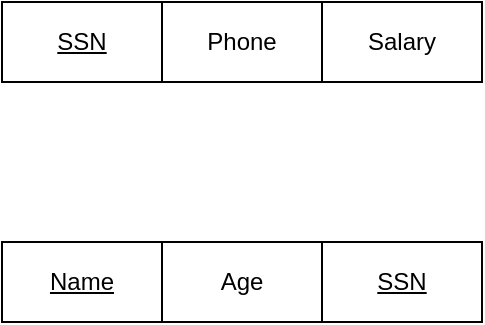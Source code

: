 <mxfile version="22.1.21" type="github">
  <diagram name="Page-1" id="c2zMVEOOuRRbfxHh7mJ0">
    <mxGraphModel dx="777" dy="525" grid="1" gridSize="10" guides="1" tooltips="1" connect="1" arrows="1" fold="1" page="1" pageScale="1" pageWidth="850" pageHeight="1100" math="0" shadow="0">
      <root>
        <mxCell id="0" />
        <mxCell id="1" parent="0" />
        <mxCell id="kao-zXj3PlyLM3gI6-AQ-2" value="SSN" style="rounded=0;whiteSpace=wrap;html=1;fontStyle=4" vertex="1" parent="1">
          <mxGeometry x="160" y="120" width="80" height="40" as="geometry" />
        </mxCell>
        <mxCell id="kao-zXj3PlyLM3gI6-AQ-3" value="Phone" style="rounded=0;whiteSpace=wrap;html=1;" vertex="1" parent="1">
          <mxGeometry x="240" y="120" width="80" height="40" as="geometry" />
        </mxCell>
        <mxCell id="kao-zXj3PlyLM3gI6-AQ-4" value="Salary" style="rounded=0;whiteSpace=wrap;html=1;" vertex="1" parent="1">
          <mxGeometry x="320" y="120" width="80" height="40" as="geometry" />
        </mxCell>
        <mxCell id="kao-zXj3PlyLM3gI6-AQ-7" value="Name" style="rounded=0;whiteSpace=wrap;html=1;fontStyle=4" vertex="1" parent="1">
          <mxGeometry x="160" y="240" width="80" height="40" as="geometry" />
        </mxCell>
        <mxCell id="kao-zXj3PlyLM3gI6-AQ-8" value="Age" style="rounded=0;whiteSpace=wrap;html=1;" vertex="1" parent="1">
          <mxGeometry x="240" y="240" width="80" height="40" as="geometry" />
        </mxCell>
        <mxCell id="kao-zXj3PlyLM3gI6-AQ-9" value="SSN" style="rounded=0;whiteSpace=wrap;html=1;fontStyle=4" vertex="1" parent="1">
          <mxGeometry x="320" y="240" width="80" height="40" as="geometry" />
        </mxCell>
      </root>
    </mxGraphModel>
  </diagram>
</mxfile>
